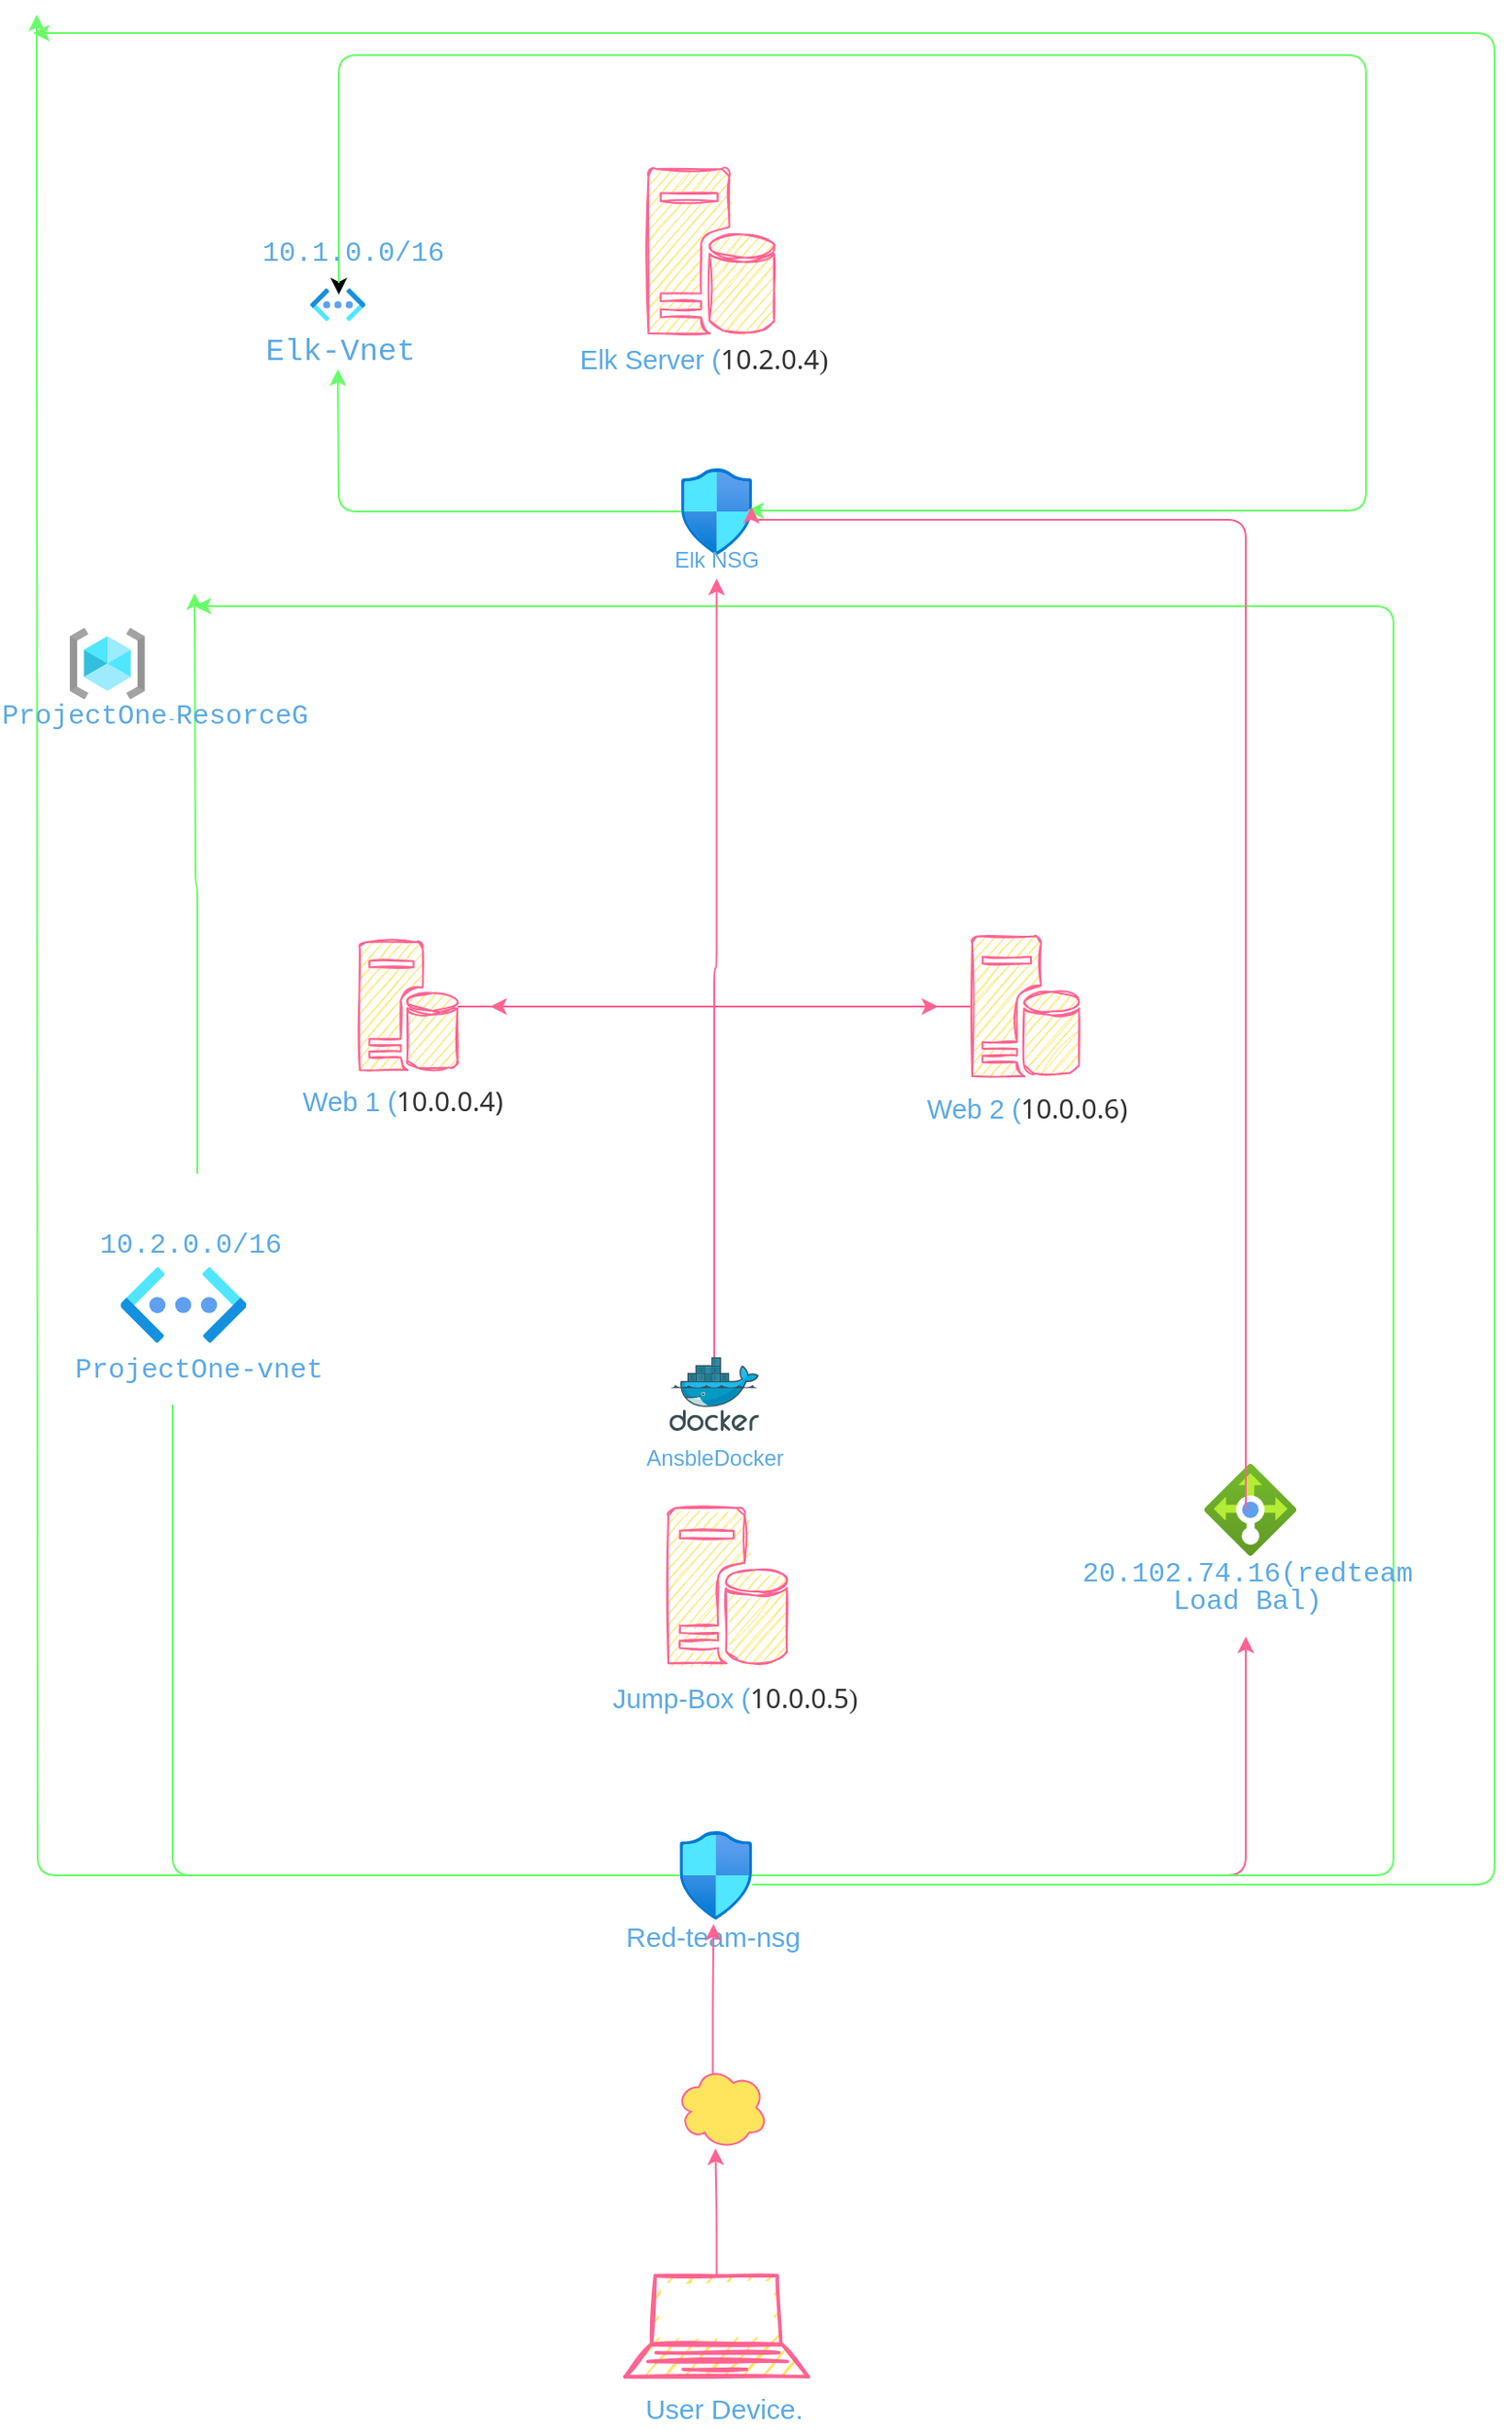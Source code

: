 <mxfile version="15.0.6" type="google"><diagram id="BDGMjjP8S0M3z5XkNiJr" name="Page-1"><mxGraphModel dx="1796" dy="681" grid="0" gridSize="10" guides="1" tooltips="1" connect="1" arrows="1" fold="1" page="1" pageScale="1" pageWidth="850" pageHeight="1400" background="none" math="0" shadow="0"><root><mxCell id="0"/><mxCell id="1" parent="0"/><mxCell id="qdtF8oaXs3Q7o10ii0sY-54" style="edgeStyle=orthogonalEdgeStyle;curved=0;rounded=1;sketch=0;orthogonalLoop=1;jettySize=auto;html=1;fontColor=#5AA9E6;strokeColor=#FF6392;fillColor=#FFE45E;" parent="1" source="CmUIhyMqlaTLUrje6f0e-2" target="qdtF8oaXs3Q7o10ii0sY-41" edge="1"><mxGeometry relative="1" as="geometry"/></mxCell><mxCell id="qdtF8oaXs3Q7o10ii0sY-62" style="edgeStyle=orthogonalEdgeStyle;curved=0;rounded=1;sketch=0;orthogonalLoop=1;jettySize=auto;html=1;fontColor=#0000FF;strokeColor=#66FF66;fillColor=#FFE45E;" parent="1" source="CmUIhyMqlaTLUrje6f0e-2" edge="1"><mxGeometry relative="1" as="geometry"><mxPoint x="31" y="26" as="targetPoint"/></mxGeometry></mxCell><mxCell id="qdtF8oaXs3Q7o10ii0sY-63" style="edgeStyle=orthogonalEdgeStyle;curved=0;rounded=1;sketch=0;orthogonalLoop=1;jettySize=auto;html=1;fontColor=#0000FF;strokeColor=#66FF66;fillColor=#FFE45E;" parent="1" source="CmUIhyMqlaTLUrje6f0e-2" edge="1"><mxGeometry relative="1" as="geometry"><mxPoint x="29" y="36" as="targetPoint"/><Array as="points"><mxPoint x="825" y="1044"/><mxPoint x="825" y="36"/></Array></mxGeometry></mxCell><mxCell id="qdtF8oaXs3Q7o10ii0sY-64" style="edgeStyle=orthogonalEdgeStyle;curved=0;rounded=1;sketch=0;orthogonalLoop=1;jettySize=auto;html=1;fontColor=#0000FF;strokeColor=#66FF66;fillColor=#FFE45E;startArrow=none;" parent="1" source="qdtF8oaXs3Q7o10ii0sY-47" edge="1"><mxGeometry relative="1" as="geometry"><mxPoint x="117" y="341" as="targetPoint"/></mxGeometry></mxCell><mxCell id="qdtF8oaXs3Q7o10ii0sY-65" value="" style="edgeStyle=orthogonalEdgeStyle;curved=0;rounded=1;sketch=0;orthogonalLoop=1;jettySize=auto;html=1;fontColor=#0000FF;strokeColor=#66FF66;fillColor=#FFE45E;" parent="1" source="CmUIhyMqlaTLUrje6f0e-2" edge="1"><mxGeometry relative="1" as="geometry"><mxPoint x="117" y="348" as="targetPoint"/><Array as="points"><mxPoint x="770" y="1039"/></Array></mxGeometry></mxCell><mxCell id="CmUIhyMqlaTLUrje6f0e-2" value="" style="aspect=fixed;html=1;points=[];align=center;image;fontSize=12;image=img/lib/azure2/networking/Network_Security_Groups.svg;sketch=1;rounded=1;fillColor=#FFE45E;strokeColor=#FF6392;fontColor=#5AA9E6;" parent="1" vertex="1"><mxGeometry x="381.11" y="1015" width="39.53" height="48" as="geometry"/></mxCell><mxCell id="qdtF8oaXs3Q7o10ii0sY-48" style="edgeStyle=orthogonalEdgeStyle;curved=0;rounded=1;sketch=0;orthogonalLoop=1;jettySize=auto;html=1;entryX=0.429;entryY=0.993;entryDx=0;entryDy=0;entryPerimeter=0;fontColor=#5AA9E6;strokeColor=#FF6392;fillColor=#FFE45E;" parent="1" source="CmUIhyMqlaTLUrje6f0e-4" target="qdtF8oaXs3Q7o10ii0sY-45" edge="1"><mxGeometry relative="1" as="geometry"/></mxCell><mxCell id="CmUIhyMqlaTLUrje6f0e-4" value="" style="verticalAlign=top;verticalLabelPosition=bottom;labelPosition=center;align=center;html=1;outlineConnect=0;gradientDirection=north;strokeWidth=2;shape=mxgraph.networks.laptop;sketch=1;rounded=1;fillColor=#FFE45E;strokeColor=#FF6392;fontColor=#5AA9E6;" parent="1" vertex="1"><mxGeometry x="351.33" y="1257" width="100" height="55" as="geometry"/></mxCell><mxCell id="CmUIhyMqlaTLUrje6f0e-5" value="" style="aspect=fixed;pointerEvents=1;shadow=0;dashed=0;html=1;labelPosition=center;verticalLabelPosition=bottom;verticalAlign=top;align=center;shape=mxgraph.mscae.enterprise.database_server;sketch=1;rounded=1;fillColor=#FFE45E;strokeColor=#FF6392;fontColor=#5AA9E6;" parent="1" vertex="1"><mxGeometry x="375" y="839" width="64.6" height="85" as="geometry"/></mxCell><mxCell id="qdtF8oaXs3Q7o10ii0sY-59" style="edgeStyle=orthogonalEdgeStyle;curved=0;rounded=1;sketch=0;orthogonalLoop=1;jettySize=auto;html=1;fontColor=#5AA9E6;strokeColor=#FF6392;fillColor=#FFE45E;" parent="1" source="CmUIhyMqlaTLUrje6f0e-6" edge="1"><mxGeometry relative="1" as="geometry"><mxPoint x="522" y="566" as="targetPoint"/></mxGeometry></mxCell><mxCell id="CmUIhyMqlaTLUrje6f0e-6" value="" style="aspect=fixed;pointerEvents=1;shadow=0;dashed=0;html=1;labelPosition=center;verticalLabelPosition=bottom;verticalAlign=top;align=center;shape=mxgraph.mscae.enterprise.database_server;sketch=1;rounded=1;fillColor=#FFE45E;strokeColor=#FF6392;fontColor=#5AA9E6;" parent="1" vertex="1"><mxGeometry x="207" y="531" width="53.2" height="70" as="geometry"/></mxCell><mxCell id="qdtF8oaXs3Q7o10ii0sY-58" style="edgeStyle=orthogonalEdgeStyle;curved=0;rounded=1;sketch=0;orthogonalLoop=1;jettySize=auto;html=1;fontColor=#5AA9E6;strokeColor=#FF6392;fillColor=#FFE45E;" parent="1" source="CmUIhyMqlaTLUrje6f0e-8" edge="1"><mxGeometry relative="1" as="geometry"><mxPoint x="278" y="566" as="targetPoint"/><Array as="points"><mxPoint x="506" y="566"/><mxPoint x="506" y="566"/></Array></mxGeometry></mxCell><mxCell id="CmUIhyMqlaTLUrje6f0e-8" value="" style="aspect=fixed;pointerEvents=1;shadow=0;dashed=0;html=1;labelPosition=center;verticalLabelPosition=bottom;verticalAlign=top;align=center;shape=mxgraph.mscae.enterprise.database_server;sketch=1;rounded=1;fillColor=#FFE45E;strokeColor=#FF6392;fontColor=#5AA9E6;" parent="1" vertex="1"><mxGeometry x="540.5" y="527.71" width="58.2" height="76.58" as="geometry"/></mxCell><mxCell id="CmUIhyMqlaTLUrje6f0e-9" value="" style="aspect=fixed;html=1;points=[];align=center;image;fontSize=12;image=img/lib/azure2/networking/Load_Balancers.svg;sketch=1;rounded=1;fillColor=#FFE45E;strokeColor=#FF6392;fontColor=#5AA9E6;" parent="1" vertex="1"><mxGeometry x="667" y="815" width="50" height="50" as="geometry"/></mxCell><mxCell id="CmUIhyMqlaTLUrje6f0e-11" value="&lt;p style=&quot;margin-bottom: 0in ; line-height: 100%&quot;&gt;&lt;br/&gt;&lt;font style=&quot;font-size: 11pt&quot;&gt;Web 2 &lt;/font&gt;&lt;font style=&quot;font-size: 11pt&quot;&gt;(&lt;/font&gt;&lt;span&gt;&lt;font color=&quot;#323130&quot;&gt;&lt;font face=&quot;az ea font, Segoe UI, az font, system-ui, apple-system, BlinkMacSystemFont, Roboto, Oxygen, Ubuntu, Cantarell, Open Sans, Helvetica Neue, sans-serif&quot;&gt;&lt;font style=&quot;font-size: 11pt&quot;&gt;10.0.0.6&lt;/font&gt;&lt;/font&gt;&lt;/font&gt;&lt;/span&gt;&lt;span&gt;&lt;font color=&quot;#323130&quot;&gt;&lt;font face=&quot;az ea font, Segoe UI, az font, system-ui, apple-system, BlinkMacSystemFont, Roboto, Oxygen, Ubuntu, Cantarell, Open Sans, Helvetica Neue, sans-serif&quot;&gt;&lt;font style=&quot;font-size: 11pt&quot;&gt;)&lt;/font&gt;&lt;/font&gt;&lt;/font&gt;&lt;/span&gt;&lt;/p&gt;" style="text;html=1;align=center;verticalAlign=middle;resizable=0;points=[];autosize=1;strokeColor=none;sketch=1;rounded=1;fontColor=#5AA9E6;" parent="1" vertex="1"><mxGeometry x="509.6" y="589" width="120" height="40" as="geometry"/></mxCell><mxCell id="CmUIhyMqlaTLUrje6f0e-13" value="&lt;p style=&quot;margin-bottom: 0in ; line-height: 100%&quot;&gt;&lt;br&gt;&lt;font style=&quot;font-size: 11pt&quot;&gt;Web 1 (&lt;/font&gt;&lt;span&gt;&lt;font color=&quot;#323130&quot;&gt;&lt;font face=&quot;az ea font, Segoe UI, az font, system-ui, apple-system, BlinkMacSystemFont, Roboto, Oxygen, Ubuntu, Cantarell, Open Sans, Helvetica Neue, sans-serif&quot;&gt;&lt;font style=&quot;font-size: 11pt&quot;&gt;10.0.0.4)&lt;/font&gt;&lt;/font&gt;&lt;/font&gt;&lt;/span&gt;&lt;br&gt;&lt;/p&gt;" style="text;html=1;align=center;verticalAlign=middle;resizable=0;points=[];autosize=1;strokeColor=none;sketch=1;rounded=1;fontColor=#5AA9E6;" parent="1" vertex="1"><mxGeometry x="170" y="585" width="120" height="40" as="geometry"/></mxCell><mxCell id="CmUIhyMqlaTLUrje6f0e-23" value="User Device." style="text;html=1;align=center;verticalAlign=middle;resizable=0;points=[];autosize=1;strokeColor=none;sketch=1;rounded=1;fontColor=#5AA9E6;fontSize=15;" parent="1" vertex="1"><mxGeometry x="357.2" y="1318" width="96" height="22" as="geometry"/></mxCell><mxCell id="CmUIhyMqlaTLUrje6f0e-25" value="" style="aspect=fixed;pointerEvents=1;shadow=0;dashed=0;html=1;labelPosition=center;verticalLabelPosition=bottom;verticalAlign=top;align=center;shape=mxgraph.mscae.enterprise.database_server;sketch=1;rounded=1;fillColor=#FFE45E;strokeColor=#FF6392;fontColor=#5AA9E6;" parent="1" vertex="1"><mxGeometry x="364.2" y="110" width="68.4" height="90" as="geometry"/></mxCell><mxCell id="CmUIhyMqlaTLUrje6f0e-26" value="&lt;p style=&quot;margin-bottom: 0in ; line-height: 100%&quot;&gt;&lt;br/&gt;&lt;font style=&quot;font-size: 11pt&quot;&gt;Elk Server (&lt;/font&gt;&lt;span&gt;&lt;font color=&quot;#323130&quot;&gt;&lt;font face=&quot;az ea font, Segoe UI, az font, system-ui, apple-system, BlinkMacSystemFont, Roboto, Oxygen, Ubuntu, Cantarell, Open Sans, Helvetica Neue, sans-serif&quot;&gt;&lt;font style=&quot;font-size: 11pt&quot;&gt;10.2.0.4&lt;/font&gt;&lt;/font&gt;&lt;/font&gt;&lt;/span&gt;&lt;span&gt;&lt;font color=&quot;#323130&quot;&gt;&lt;font face=&quot;Liberation Serif, serif&quot;&gt;&lt;font style=&quot;font-size: 11pt&quot;&gt;)&lt;/font&gt;&lt;/font&gt;&lt;/font&gt;&lt;/span&gt;&lt;/p&gt;" style="text;html=1;align=center;verticalAlign=middle;resizable=0;points=[];autosize=1;sketch=1;rounded=1;fontColor=#5AA9E6;" parent="1" vertex="1"><mxGeometry x="319" y="181" width="150" height="40" as="geometry"/></mxCell><mxCell id="CmUIhyMqlaTLUrje6f0e-19" value="&lt;p style=&quot;margin-bottom: 0in ; line-height: 100%&quot;&gt;&lt;font style=&quot;font-size: 15px&quot;&gt;Red-team-nsg&lt;/font&gt;&lt;/p&gt;" style="text;html=1;align=center;verticalAlign=middle;resizable=0;points=[];autosize=1;strokeColor=none;sketch=1;rounded=1;fontColor=#5AA9E6;" parent="1" vertex="1"><mxGeometry x="346.4" y="1052" width="105" height="29" as="geometry"/></mxCell><mxCell id="CmUIhyMqlaTLUrje6f0e-14" value="&lt;p style=&quot;margin-bottom: 0in ; line-height: 100%&quot;&gt;&lt;br/&gt;&lt;font style=&quot;font-size: 11pt&quot;&gt;Jump-Box (&lt;/font&gt;&lt;span&gt;&lt;font color=&quot;#323130&quot;&gt;&lt;font face=&quot;az ea font, Segoe UI, az font, system-ui, apple-system, BlinkMacSystemFont, Roboto, Oxygen, Ubuntu, Cantarell, Open Sans, Helvetica Neue, sans-serif&quot;&gt;&lt;font style=&quot;font-size: 11pt&quot;&gt;10.0.0.5&lt;/font&gt;&lt;/font&gt;&lt;/font&gt;&lt;/span&gt;&lt;span&gt;&lt;font color=&quot;#323130&quot;&gt;&lt;font face=&quot;Liberation Serif, serif&quot;&gt;&lt;font style=&quot;font-size: 11pt&quot;&gt;)&lt;/font&gt;&lt;/font&gt;&lt;/font&gt;&lt;/span&gt;&lt;span&gt;&lt;font color=&quot;#323130&quot;&gt;&lt;font face=&quot;Liberation Serif, serif&quot;&gt;&lt;font style=&quot;font-size: 12pt&quot;&gt;&lt;br/&gt;&lt;/font&gt;&lt;/font&gt;&lt;/font&gt;&lt;/span&gt;&lt;br/&gt;&lt;/p&gt;" style="text;html=1;align=center;verticalAlign=middle;resizable=0;points=[];autosize=1;strokeColor=none;sketch=1;rounded=1;fontColor=#5AA9E6;" parent="1" vertex="1"><mxGeometry x="341" y="906" width="140" height="60" as="geometry"/></mxCell><mxCell id="qdtF8oaXs3Q7o10ii0sY-4" style="edgeStyle=orthogonalEdgeStyle;rounded=0;orthogonalLoop=1;jettySize=auto;html=1;exitX=0.5;exitY=1;exitDx=0;exitDy=0;exitPerimeter=0;strokeColor=#FF6392;fontColor=#5AA9E6;" parent="1" source="CmUIhyMqlaTLUrje6f0e-4" target="CmUIhyMqlaTLUrje6f0e-4" edge="1"><mxGeometry relative="1" as="geometry"/></mxCell><mxCell id="qdtF8oaXs3Q7o10ii0sY-60" style="edgeStyle=orthogonalEdgeStyle;curved=0;rounded=1;sketch=0;orthogonalLoop=1;jettySize=auto;html=1;fillColor=#FFE45E;fontColor=#0000FF;strokeColor=#66FF66;" parent="1" source="qdtF8oaXs3Q7o10ii0sY-5" edge="1"><mxGeometry relative="1" as="geometry"><mxPoint x="195" y="219" as="targetPoint"/></mxGeometry></mxCell><mxCell id="qdtF8oaXs3Q7o10ii0sY-5" value="" style="aspect=fixed;html=1;points=[];align=center;image;fontSize=12;image=img/lib/azure2/networking/Network_Security_Groups.svg;sketch=1;rounded=1;fillColor=#FFE45E;strokeColor=#FF6392;fontColor=#5AA9E6;" parent="1" vertex="1"><mxGeometry x="381.93" y="273" width="38.8" height="47.11" as="geometry"/></mxCell><mxCell id="qdtF8oaXs3Q7o10ii0sY-6" value="Elk NSG" style="text;html=1;align=center;verticalAlign=middle;resizable=0;points=[];autosize=1;strokeColor=none;fontColor=#5AA9E6;" parent="1" vertex="1"><mxGeometry x="371.33" y="313" width="60" height="20" as="geometry"/></mxCell><mxCell id="qdtF8oaXs3Q7o10ii0sY-8" value="" style="aspect=fixed;html=1;points=[];align=center;image;fontSize=12;image=img/lib/azure2/networking/Virtual_Networks_Classic.svg;direction=west;fillColor=#FFE45E;strokeColor=#FF6392;fontColor=#5AA9E6;" parent="1" vertex="1"><mxGeometry x="76.6" y="708" width="68.68" height="41" as="geometry"/></mxCell><mxCell id="qdtF8oaXs3Q7o10ii0sY-9" value="&lt;h2 class=&quot;fxs-blade-title-titleText msportalfx-tooltip-overflow&quot; id=&quot;7c91da9c-9aac-469a-952c-092061cf557b&quot; style=&quot;font-size: 24px ; margin: 0px 16px 0px 0px ; overflow: hidden ; text-overflow: ellipsis ; line-height: 28px ; color: rgb(50 , 49 , 48) ; font-family: &amp;#34;az_ea_font&amp;#34; , &amp;#34;segoe ui&amp;#34; , &amp;#34;az_font&amp;#34; , , , &amp;#34;blinkmacsystemfont&amp;#34; , &amp;#34;roboto&amp;#34; , &amp;#34;oxygen&amp;#34; , &amp;#34;ubuntu&amp;#34; , &amp;#34;cantarell&amp;#34; , &amp;#34;open sans&amp;#34; , &amp;#34;helvetica neue&amp;#34; , sans-serif ; background-color: rgb(255 , 255 , 255) ; outline: none&quot;&gt;&lt;br&gt;&lt;/h2&gt;" style="text;html=1;align=center;verticalAlign=middle;resizable=0;points=[];autosize=1;strokeColor=none;fontColor=#5AA9E6;" parent="1" vertex="1"><mxGeometry x="76.6" y="605" width="30" height="30" as="geometry"/></mxCell><mxCell id="qdtF8oaXs3Q7o10ii0sY-10" value="&lt;h2 class=&quot;fxs-blade-title-titleText msportalfx-tooltip-overflow&quot; id=&quot;7c91da9c-9aac-469a-952c-092061cf557b&quot; style=&quot;font-size: 24px ; margin: 0px 16px 0px 0px ; overflow: hidden ; text-overflow: ellipsis ; line-height: 28px ; color: rgb(50 , 49 , 48) ; font-family: &amp;#34;az_ea_font&amp;#34; , &amp;#34;segoe ui&amp;#34; , &amp;#34;az_font&amp;#34; , , , &amp;#34;blinkmacsystemfont&amp;#34; , &amp;#34;roboto&amp;#34; , &amp;#34;oxygen&amp;#34; , &amp;#34;ubuntu&amp;#34; , &amp;#34;cantarell&amp;#34; , &amp;#34;open sans&amp;#34; , &amp;#34;helvetica neue&amp;#34; , sans-serif ; background-color: rgb(255 , 255 , 255) ; outline: none&quot;&gt;&lt;br&gt;&lt;/h2&gt;" style="text;html=1;align=center;verticalAlign=middle;resizable=0;points=[];autosize=1;strokeColor=none;fontColor=#5AA9E6;" parent="1" vertex="1"><mxGeometry x="160" y="625" width="30" height="30" as="geometry"/></mxCell><mxCell id="qdtF8oaXs3Q7o10ii0sY-15" value="" style="aspect=fixed;html=1;points=[];align=center;image;fontSize=12;image=img/lib/azure2/networking/Virtual_Networks_Classic.svg;fillColor=#FFE45E;strokeColor=#FF6392;fontColor=#5AA9E6;" parent="1" vertex="1"><mxGeometry x="180" y="175" width="30" height="17.91" as="geometry"/></mxCell><mxCell id="qdtF8oaXs3Q7o10ii0sY-67" style="edgeStyle=orthogonalEdgeStyle;curved=0;rounded=1;sketch=0;orthogonalLoop=1;jettySize=auto;html=1;entryX=0.422;entryY=1.062;entryDx=0;entryDy=0;entryPerimeter=0;fontColor=#0000FF;strokeColor=#000000;fillColor=#FFE45E;" parent="1" source="qdtF8oaXs3Q7o10ii0sY-22" target="qdtF8oaXs3Q7o10ii0sY-30" edge="1"><mxGeometry relative="1" as="geometry"/></mxCell><mxCell id="qdtF8oaXs3Q7o10ii0sY-22" value="&lt;h2 style=&quot;font-weight: normal ; line-height: 0.14in ; font-size: 17px&quot;&gt;&lt;br&gt;&lt;font face=&quot;ui-monospace, SFMono-Regular, SF Mono, Menlo, Consolas, Liberation Mono, monospace&quot; style=&quot;font-size: 17px&quot;&gt;&lt;font style=&quot;font-size: 17px&quot;&gt;Elk-Vnet&lt;/font&gt;&lt;/font&gt;&lt;/h2&gt;" style="text;html=1;align=center;verticalAlign=middle;resizable=0;points=[];autosize=1;strokeColor=none;fontColor=#5AA9E6;" parent="1" vertex="1"><mxGeometry x="153" y="172" width="85" height="59" as="geometry"/></mxCell><mxCell id="qdtF8oaXs3Q7o10ii0sY-23" value="" style="aspect=fixed;html=1;points=[];align=center;image;fontSize=12;image=img/lib/azure2/general/Resource_Groups.svg;direction=west;fillColor=#FFE45E;strokeColor=#FF6392;fontColor=#5AA9E6;" parent="1" vertex="1"><mxGeometry x="48.995" y="360.005" width="40.94" height="38.53" as="geometry"/></mxCell><mxCell id="qdtF8oaXs3Q7o10ii0sY-55" style="edgeStyle=orthogonalEdgeStyle;curved=0;rounded=1;sketch=0;orthogonalLoop=1;jettySize=auto;html=1;fontColor=#5AA9E6;strokeColor=#FF6392;fillColor=#FFE45E;" parent="1" source="qdtF8oaXs3Q7o10ii0sY-24" target="qdtF8oaXs3Q7o10ii0sY-6" edge="1"><mxGeometry relative="1" as="geometry"/></mxCell><mxCell id="qdtF8oaXs3Q7o10ii0sY-24" value="" style="aspect=fixed;html=1;points=[];align=center;image;fontSize=12;image=img/lib/mscae/Docker.svg;fillColor=#FFE45E;strokeColor=#FF6392;fontColor=#5AA9E6;" parent="1" vertex="1"><mxGeometry x="375.61" y="757" width="48.79" height="40" as="geometry"/></mxCell><mxCell id="qdtF8oaXs3Q7o10ii0sY-28" value="AnsbleDocker" style="text;html=1;align=center;verticalAlign=middle;resizable=0;points=[];autosize=1;strokeColor=none;fontColor=#5AA9E6;" parent="1" vertex="1"><mxGeometry x="355" y="802" width="90" height="20" as="geometry"/></mxCell><mxCell id="qdtF8oaXs3Q7o10ii0sY-61" style="edgeStyle=orthogonalEdgeStyle;curved=0;rounded=1;sketch=0;orthogonalLoop=1;jettySize=auto;html=1;fontColor=#0000FF;strokeColor=#66FF66;fillColor=#FFE45E;" parent="1" source="qdtF8oaXs3Q7o10ii0sY-22" edge="1"><mxGeometry relative="1" as="geometry"><mxPoint x="418" y="296" as="targetPoint"/><Array as="points"><mxPoint x="195" y="48"/><mxPoint x="755" y="48"/><mxPoint x="755" y="296"/></Array></mxGeometry></mxCell><mxCell id="qdtF8oaXs3Q7o10ii0sY-30" value="&lt;h2 style=&quot;font-weight: normal ; line-height: 0.14in ; font-size: 15px&quot;&gt;&lt;br&gt;&lt;font face=&quot;ui-monospace, SFMono-Regular, SF Mono, Menlo, Consolas, Liberation Mono, monospace&quot; style=&quot;font-size: 15px&quot;&gt;&lt;font style=&quot;font-size: 15px&quot;&gt;10.1.0.0/16&lt;/font&gt;&lt;/font&gt;&lt;/h2&gt;" style="text;html=1;align=center;verticalAlign=middle;resizable=0;points=[];autosize=1;strokeColor=none;fontColor=#5AA9E6;" parent="1" vertex="1"><mxGeometry x="152.93" y="120" width="101" height="55" as="geometry"/></mxCell><mxCell id="qdtF8oaXs3Q7o10ii0sY-37" value="&lt;h2 style=&quot;font-weight: normal ; line-height: 0.14in&quot;&gt;&lt;br&gt;&lt;font face=&quot;ui-monospace, SFMono-Regular, SF Mono, Menlo, Consolas, Liberation Mono, monospace&quot;&gt;&lt;font style=&quot;font-size: 15px&quot;&gt;ProjectOne&lt;/font&gt;&lt;font style=&quot;font-size: 6pt&quot;&gt;-&lt;/font&gt;&lt;font style=&quot;font-size: 15px&quot;&gt;ResorceG&lt;/font&gt;&lt;/font&gt;&lt;/h2&gt;" style="text;html=1;align=center;verticalAlign=middle;resizable=0;points=[];autosize=1;strokeColor=none;fontColor=#5AA9E6;" parent="1" vertex="1"><mxGeometry x="13" y="369" width="163" height="64" as="geometry"/></mxCell><mxCell id="qdtF8oaXs3Q7o10ii0sY-56" style="edgeStyle=orthogonalEdgeStyle;curved=0;rounded=1;sketch=0;orthogonalLoop=1;jettySize=auto;html=1;entryX=0.988;entryY=0.446;entryDx=0;entryDy=0;entryPerimeter=0;fontColor=#5AA9E6;strokeColor=#FF6392;fillColor=#FFE45E;" parent="1" source="qdtF8oaXs3Q7o10ii0sY-41" target="qdtF8oaXs3Q7o10ii0sY-5" edge="1"><mxGeometry relative="1" as="geometry"><Array as="points"><mxPoint x="689" y="301"/><mxPoint x="420" y="301"/></Array></mxGeometry></mxCell><mxCell id="qdtF8oaXs3Q7o10ii0sY-41" value="&lt;h2 style=&quot;font-weight: normal ; line-height: 0.14in ; font-size: 15px&quot;&gt;&lt;br&gt;&lt;font face=&quot;ui-monospace, SFMono-Regular, SF Mono, Menlo, Consolas, Liberation Mono, monospace&quot; style=&quot;font-size: 15px&quot;&gt;&lt;font style=&quot;font-size: 15px&quot;&gt;20.102.74.16(redteam&lt;br&gt;Load Bal)&lt;/font&gt;&lt;/font&gt;&lt;/h2&gt;" style="text;html=1;align=center;verticalAlign=middle;resizable=0;points=[];autosize=1;strokeColor=none;fontColor=#5AA9E6;" parent="1" vertex="1"><mxGeometry x="602" y="840" width="175" height="69" as="geometry"/></mxCell><mxCell id="qdtF8oaXs3Q7o10ii0sY-49" style="edgeStyle=orthogonalEdgeStyle;curved=0;rounded=1;sketch=0;orthogonalLoop=1;jettySize=auto;html=1;exitX=0.4;exitY=0.1;exitDx=0;exitDy=0;exitPerimeter=0;entryX=0.507;entryY=0.467;entryDx=0;entryDy=0;entryPerimeter=0;fontColor=#5AA9E6;strokeColor=#FF6392;fillColor=#FFE45E;" parent="1" source="qdtF8oaXs3Q7o10ii0sY-45" target="CmUIhyMqlaTLUrje6f0e-19" edge="1"><mxGeometry relative="1" as="geometry"/></mxCell><mxCell id="qdtF8oaXs3Q7o10ii0sY-45" value="" style="ellipse;shape=cloud;whiteSpace=wrap;html=1;rounded=0;sketch=0;fontColor=#5AA9E6;strokeColor=#FF6392;fillColor=#FFE45E;" parent="1" vertex="1"><mxGeometry x="379.36" y="1143" width="49.67" height="45" as="geometry"/></mxCell><mxCell id="qdtF8oaXs3Q7o10ii0sY-47" value="&lt;h2 style=&quot;font-weight: normal ; line-height: 0.14in&quot;&gt;&lt;br&gt;&lt;font face=&quot;ui-monospace, SFMono-Regular, SF Mono, Menlo, Consolas, Liberation Mono, monospace&quot;&gt;&lt;font style=&quot;font-size: 15px&quot;&gt;10.2.0.0/16&amp;nbsp;&lt;/font&gt;&lt;/font&gt;&lt;br&gt;&lt;/h2&gt;" style="text;html=1;align=center;verticalAlign=middle;resizable=0;points=[];autosize=1;strokeColor=none;fontColor=#5AA9E6;" parent="1" vertex="1"><mxGeometry x="64" y="657" width="109" height="62" as="geometry"/></mxCell><mxCell id="qdtF8oaXs3Q7o10ii0sY-13" value="&lt;h2 style=&quot;font-weight: normal ; line-height: 0.14in ; font-size: 15px&quot;&gt;&lt;br&gt;&lt;font face=&quot;ui-monospace, SFMono-Regular, SF Mono, Menlo, Consolas, Liberation Mono, monospace&quot; style=&quot;font-size: 15px&quot;&gt;&lt;font style=&quot;font-size: 15px&quot;&gt;ProjectOne-&lt;/font&gt;&lt;font style=&quot;font-size: 15px&quot;&gt;vnet&lt;/font&gt;&lt;/font&gt;&lt;/h2&gt;" style="text;html=1;align=center;verticalAlign=middle;resizable=0;points=[];autosize=1;strokeColor=none;fontColor=#5AA9E6;" parent="1" vertex="1"><mxGeometry x="51.5" y="728" width="134" height="55" as="geometry"/></mxCell><mxCell id="0ABr35xxwTWRPTN4iE2B-2" value="" style="edgeStyle=orthogonalEdgeStyle;curved=0;rounded=1;sketch=0;orthogonalLoop=1;jettySize=auto;html=1;fontColor=#0000FF;strokeColor=#66FF66;fillColor=#FFE45E;endArrow=none;" edge="1" parent="1" source="CmUIhyMqlaTLUrje6f0e-2" target="qdtF8oaXs3Q7o10ii0sY-13"><mxGeometry relative="1" as="geometry"><mxPoint x="113" y="729" as="targetPoint"/><mxPoint x="381.11" y="1039" as="sourcePoint"/><Array as="points"><mxPoint x="105" y="1039"/><mxPoint x="105" y="744"/><mxPoint x="113" y="744"/></Array></mxGeometry></mxCell></root></mxGraphModel></diagram></mxfile>